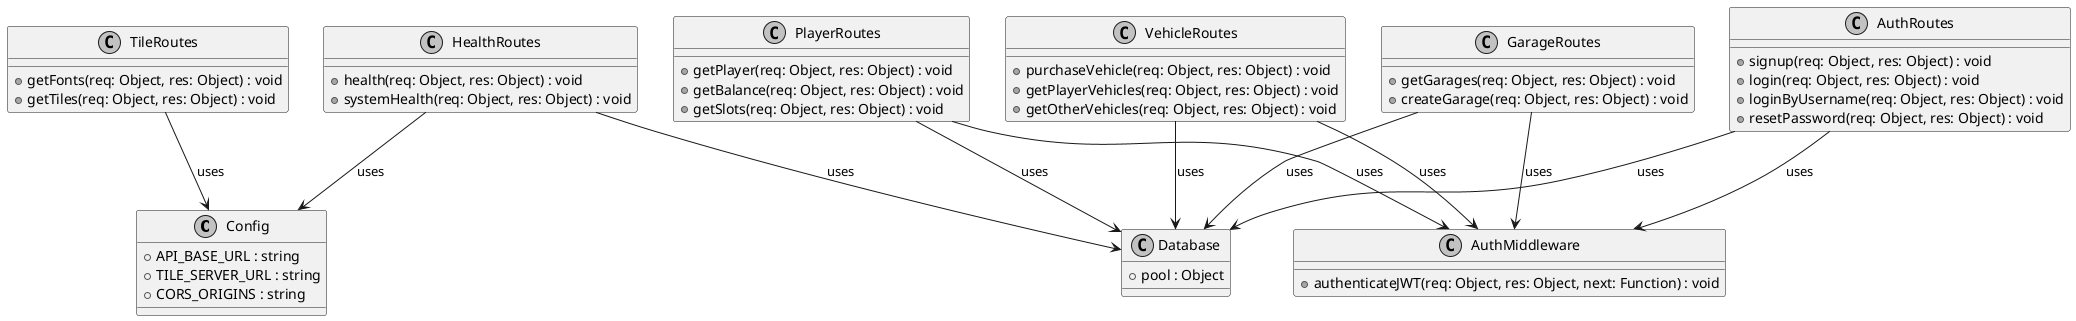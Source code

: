 @startuml CyberTaxi Backend
!define RECTANGLE class
skinparam monochrome true
RECTANGLE Config {
  + API_BASE_URL : string
  + TILE_SERVER_URL : string
  + CORS_ORIGINS : string
}
RECTANGLE AuthMiddleware {
  + authenticateJWT(req: Object, res: Object, next: Function) : void
}
RECTANGLE AuthRoutes {
  + signup(req: Object, res: Object) : void
  + login(req: Object, res: Object) : void
  + loginByUsername(req: Object, res: Object) : void
  + resetPassword(req: Object, res: Object) : void
}
RECTANGLE HealthRoutes {
  + health(req: Object, res: Object) : void
  + systemHealth(req: Object, res: Object) : void
}
RECTANGLE PlayerRoutes {
  + getPlayer(req: Object, res: Object) : void
  + getBalance(req: Object, res: Object) : void
  + getSlots(req: Object, res: Object) : void
}
RECTANGLE VehicleRoutes {
  + purchaseVehicle(req: Object, res: Object) : void
  + getPlayerVehicles(req: Object, res: Object) : void
  + getOtherVehicles(req: Object, res: Object) : void
}
RECTANGLE GarageRoutes {
  + getGarages(req: Object, res: Object) : void
  + createGarage(req: Object, res: Object) : void
}
RECTANGLE TileRoutes {
  + getFonts(req: Object, res: Object) : void
  + getTiles(req: Object, res: Object) : void
}
RECTANGLE Database {
  + pool : Object
}
AuthRoutes --> AuthMiddleware : uses
PlayerRoutes --> AuthMiddleware : uses
VehicleRoutes --> AuthMiddleware : uses
GarageRoutes --> AuthMiddleware : uses
AuthRoutes --> Database : uses
HealthRoutes --> Database : uses
PlayerRoutes --> Database : uses
VehicleRoutes --> Database : uses
GarageRoutes --> Database : uses
TileRoutes --> Config : uses
HealthRoutes --> Config : uses
@enduml